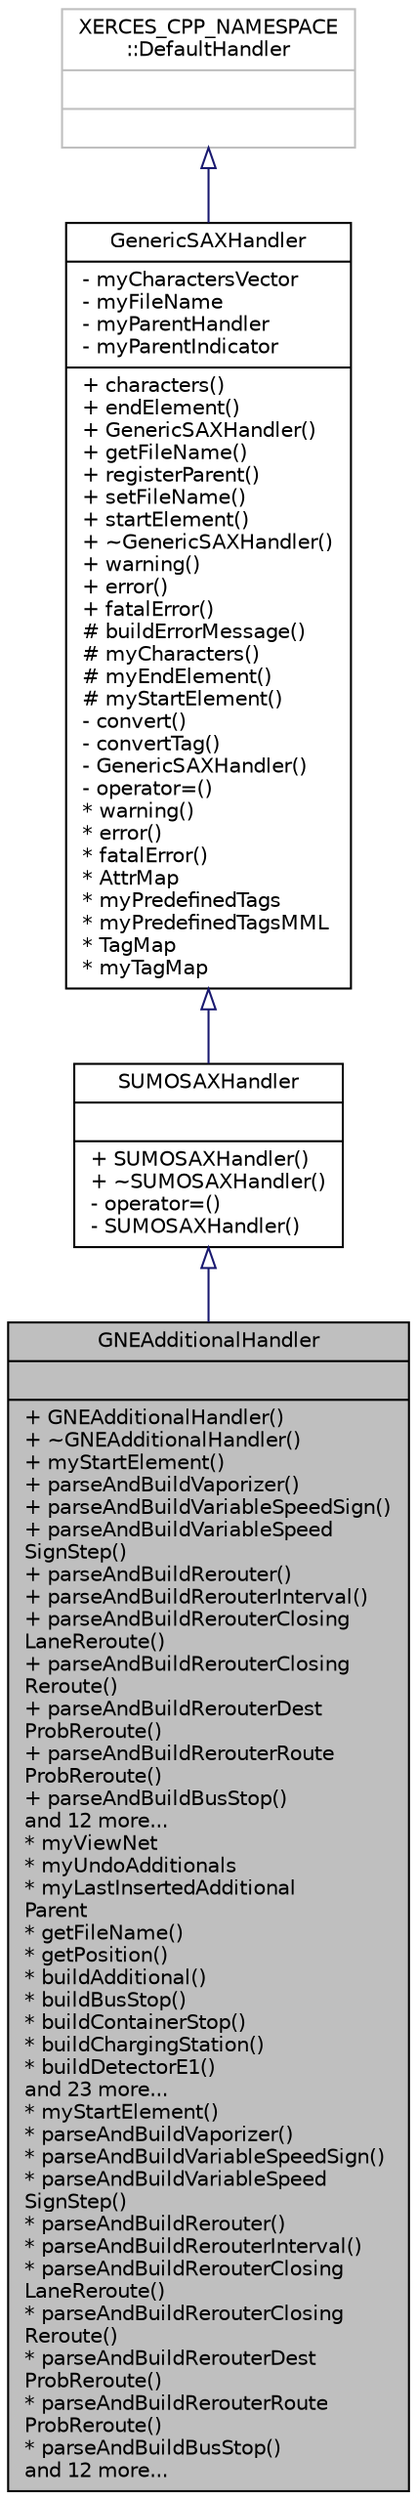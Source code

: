 digraph "GNEAdditionalHandler"
{
  edge [fontname="Helvetica",fontsize="10",labelfontname="Helvetica",labelfontsize="10"];
  node [fontname="Helvetica",fontsize="10",shape=record];
  Node0 [label="{GNEAdditionalHandler\n||+ GNEAdditionalHandler()\l+ ~GNEAdditionalHandler()\l+ myStartElement()\l+ parseAndBuildVaporizer()\l+ parseAndBuildVariableSpeedSign()\l+ parseAndBuildVariableSpeed\lSignStep()\l+ parseAndBuildRerouter()\l+ parseAndBuildRerouterInterval()\l+ parseAndBuildRerouterClosing\lLaneReroute()\l+ parseAndBuildRerouterClosing\lReroute()\l+ parseAndBuildRerouterDest\lProbReroute()\l+ parseAndBuildRerouterRoute\lProbReroute()\l+ parseAndBuildBusStop()\land 12 more...\l* myViewNet\l* myUndoAdditionals\l* myLastInsertedAdditional\lParent\l* getFileName()\l* getPosition()\l* buildAdditional()\l* buildBusStop()\l* buildContainerStop()\l* buildChargingStation()\l* buildDetectorE1()\land 23 more...\l* myStartElement()\l* parseAndBuildVaporizer()\l* parseAndBuildVariableSpeedSign()\l* parseAndBuildVariableSpeed\lSignStep()\l* parseAndBuildRerouter()\l* parseAndBuildRerouterInterval()\l* parseAndBuildRerouterClosing\lLaneReroute()\l* parseAndBuildRerouterClosing\lReroute()\l* parseAndBuildRerouterDest\lProbReroute()\l* parseAndBuildRerouterRoute\lProbReroute()\l* parseAndBuildBusStop()\land 12 more...\l}",height=0.2,width=0.4,color="black", fillcolor="grey75", style="filled", fontcolor="black"];
  Node1 -> Node0 [dir="back",color="midnightblue",fontsize="10",style="solid",arrowtail="onormal",fontname="Helvetica"];
  Node1 [label="{SUMOSAXHandler\n||+ SUMOSAXHandler()\l+ ~SUMOSAXHandler()\l- operator=()\l- SUMOSAXHandler()\l}",height=0.2,width=0.4,color="black", fillcolor="white", style="filled",URL="$db/db8/class_s_u_m_o_s_a_x_handler.html",tooltip="SAX-handler base for SUMO-files. "];
  Node2 -> Node1 [dir="back",color="midnightblue",fontsize="10",style="solid",arrowtail="onormal",fontname="Helvetica"];
  Node2 [label="{GenericSAXHandler\n|- myCharactersVector\l- myFileName\l- myParentHandler\l- myParentIndicator\l|+ characters()\l+ endElement()\l+ GenericSAXHandler()\l+ getFileName()\l+ registerParent()\l+ setFileName()\l+ startElement()\l+ ~GenericSAXHandler()\l+ warning()\l+ error()\l+ fatalError()\l# buildErrorMessage()\l# myCharacters()\l# myEndElement()\l# myStartElement()\l- convert()\l- convertTag()\l- GenericSAXHandler()\l- operator=()\l* warning()\l* error()\l* fatalError()\l* AttrMap\l* myPredefinedTags\l* myPredefinedTagsMML\l* TagMap\l* myTagMap\l}",height=0.2,width=0.4,color="black", fillcolor="white", style="filled",URL="$da/da8/class_generic_s_a_x_handler.html",tooltip="A handler which converts occuring elements and attributes into enums. "];
  Node3 -> Node2 [dir="back",color="midnightblue",fontsize="10",style="solid",arrowtail="onormal",fontname="Helvetica"];
  Node3 [label="{XERCES_CPP_NAMESPACE\l::DefaultHandler\n||}",height=0.2,width=0.4,color="grey75", fillcolor="white", style="filled"];
}
